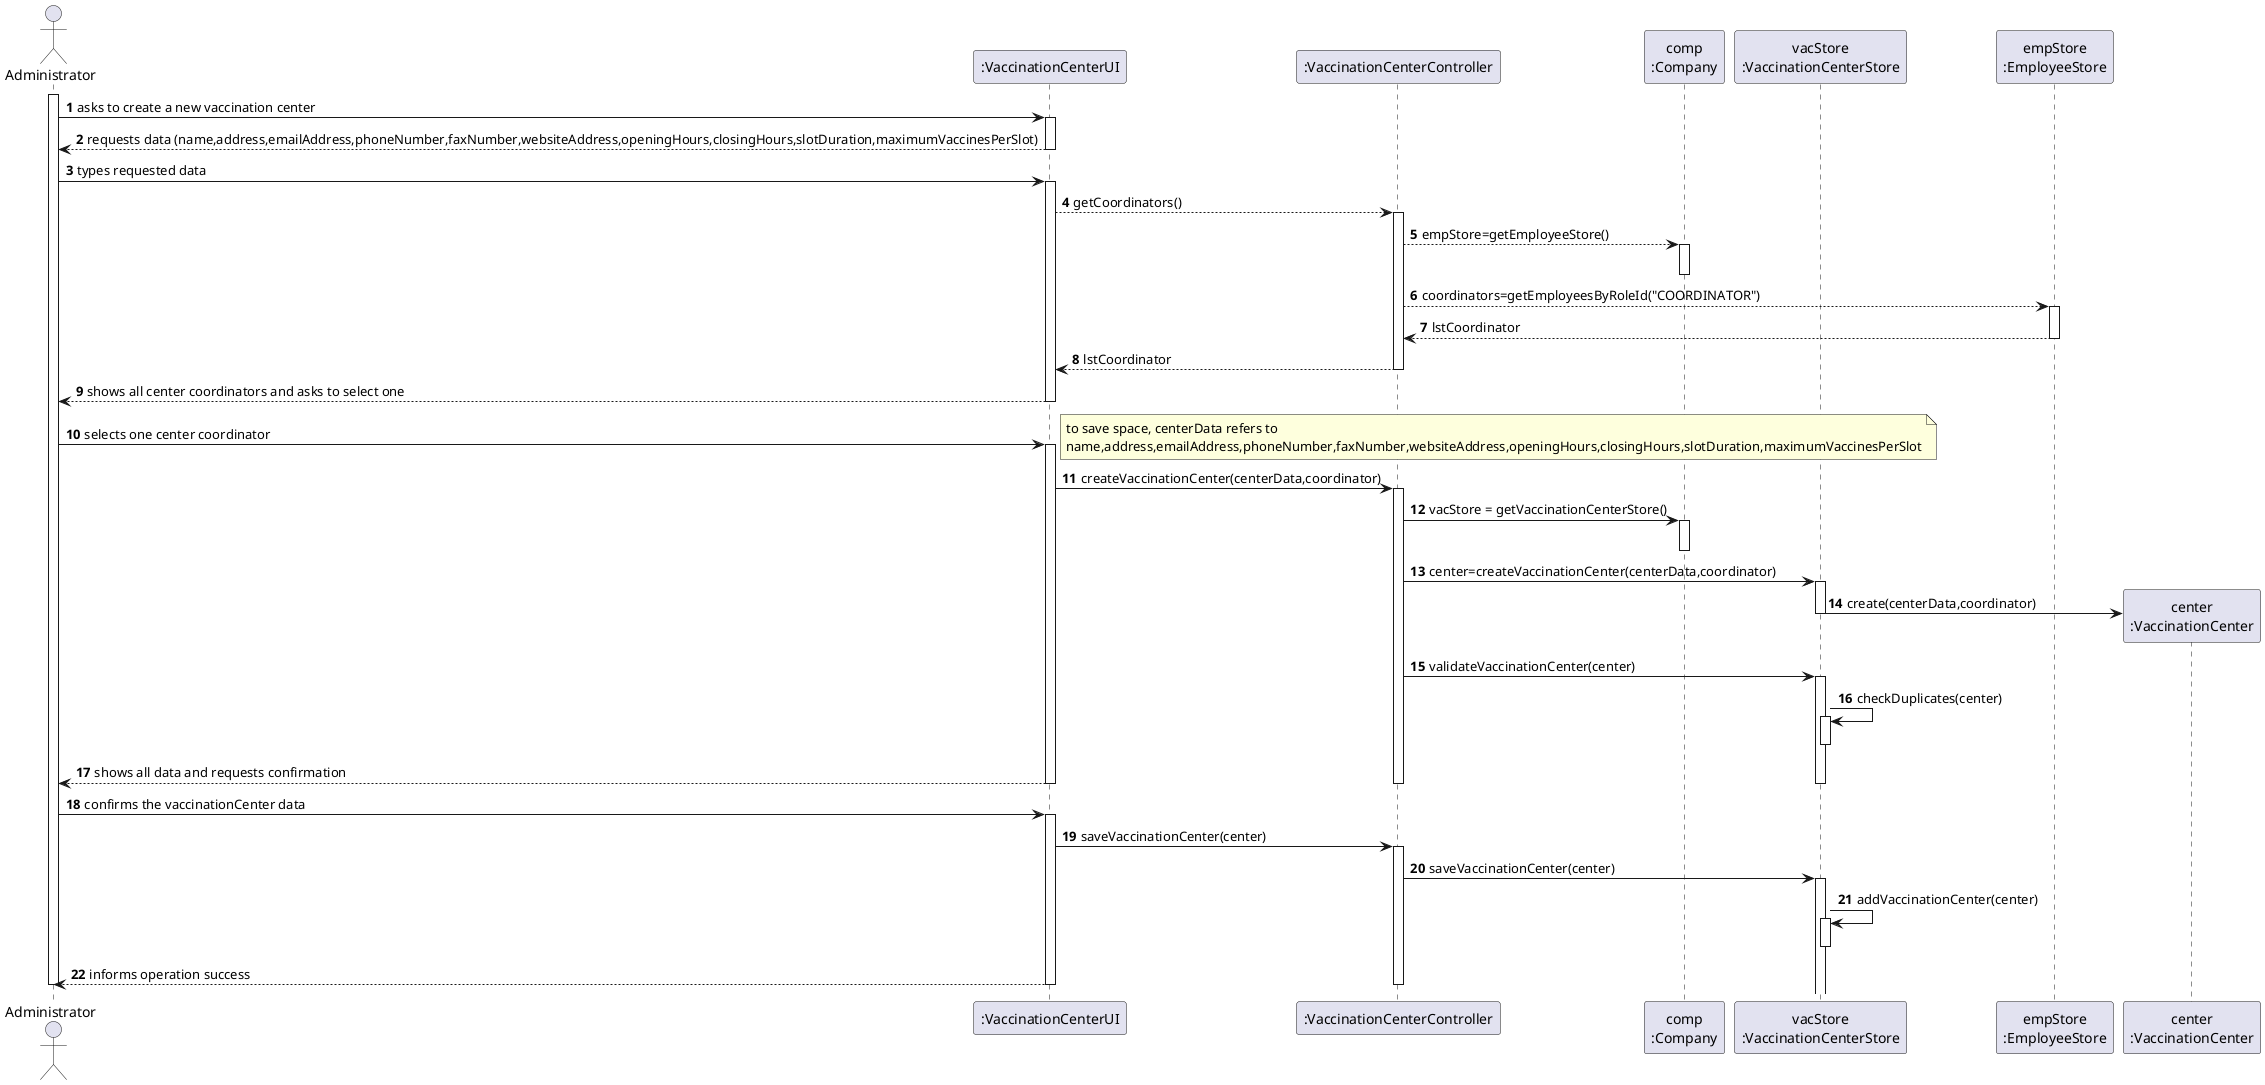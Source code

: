 @startuml US09_SD
autonumber
actor "Administrator" as ADM

participant ":VaccinationCenterUI" as UI
participant ":VaccinationCenterController" as CTRL
participant "comp\n:Company" as COMP
participant "vacStore\n:VaccinationCenterStore" as VACSTORE
participant "empStore\n:EmployeeStore" as EMPSTORE
participant "center\n:VaccinationCenter" as CENTER

activate ADM 
ADM -> UI : asks to create a new vaccination center
activate UI

UI --> ADM : requests data (name,address,emailAddress,phoneNumber,faxNumber,websiteAddress,openingHours,closingHours,slotDuration,maximumVaccinesPerSlot)
deactivate UI

ADM -> UI : types requested data
activate UI

UI --> CTRL : getCoordinators()
activate CTRL

CTRL --> COMP : empStore=getEmployeeStore()
activate COMP
deactivate COMP

CTRL --> EMPSTORE : coordinators=getEmployeesByRoleId("COORDINATOR")
activate EMPSTORE

EMPSTORE --> CTRL : lstCoordinator
deactivate EMPSTORE

CTRL --> UI : lstCoordinator
deactivate CTRL

UI --> ADM : shows all center coordinators and asks to select one
deactivate UI

ADM -> UI : selects one center coordinator
activate UI

note right
    to save space, centerData refers to 
    name,address,emailAddress,phoneNumber,faxNumber,websiteAddress,openingHours,closingHours,slotDuration,maximumVaccinesPerSlot
end note

UI -> CTRL : createVaccinationCenter(centerData,coordinator)
activate CTRL

CTRL -> COMP : vacStore = getVaccinationCenterStore()
activate COMP
deactivate COMP

CTRL -> VACSTORE : center=createVaccinationCenter(centerData,coordinator)
activate VACSTORE

VACSTORE -> CENTER** : create(centerData,coordinator)
deactivate VACSTORE

CTRL -> VACSTORE : validateVaccinationCenter(center)
activate VACSTORE

VACSTORE -> VACSTORE : checkDuplicates(center)
activate VACSTORE
deactivate VACSTORE

UI --> ADM: shows all data and requests confirmation
deactivate VACSTORE
deactivate CTRL
deactivate UI

ADM -> UI : confirms the vaccinationCenter data
activate UI
UI -> CTRL : saveVaccinationCenter(center)
activate CTRL

CTRL -> VACSTORE : saveVaccinationCenter(center)
activate VACSTORE



VACSTORE -> VACSTORE : addVaccinationCenter(center)
activate VACSTORE
deactivate VACSTORE

UI --> ADM : informs operation success
deactivate COMP
deactivate CTRL
deactivate UI

deactivate ADM

@enduml